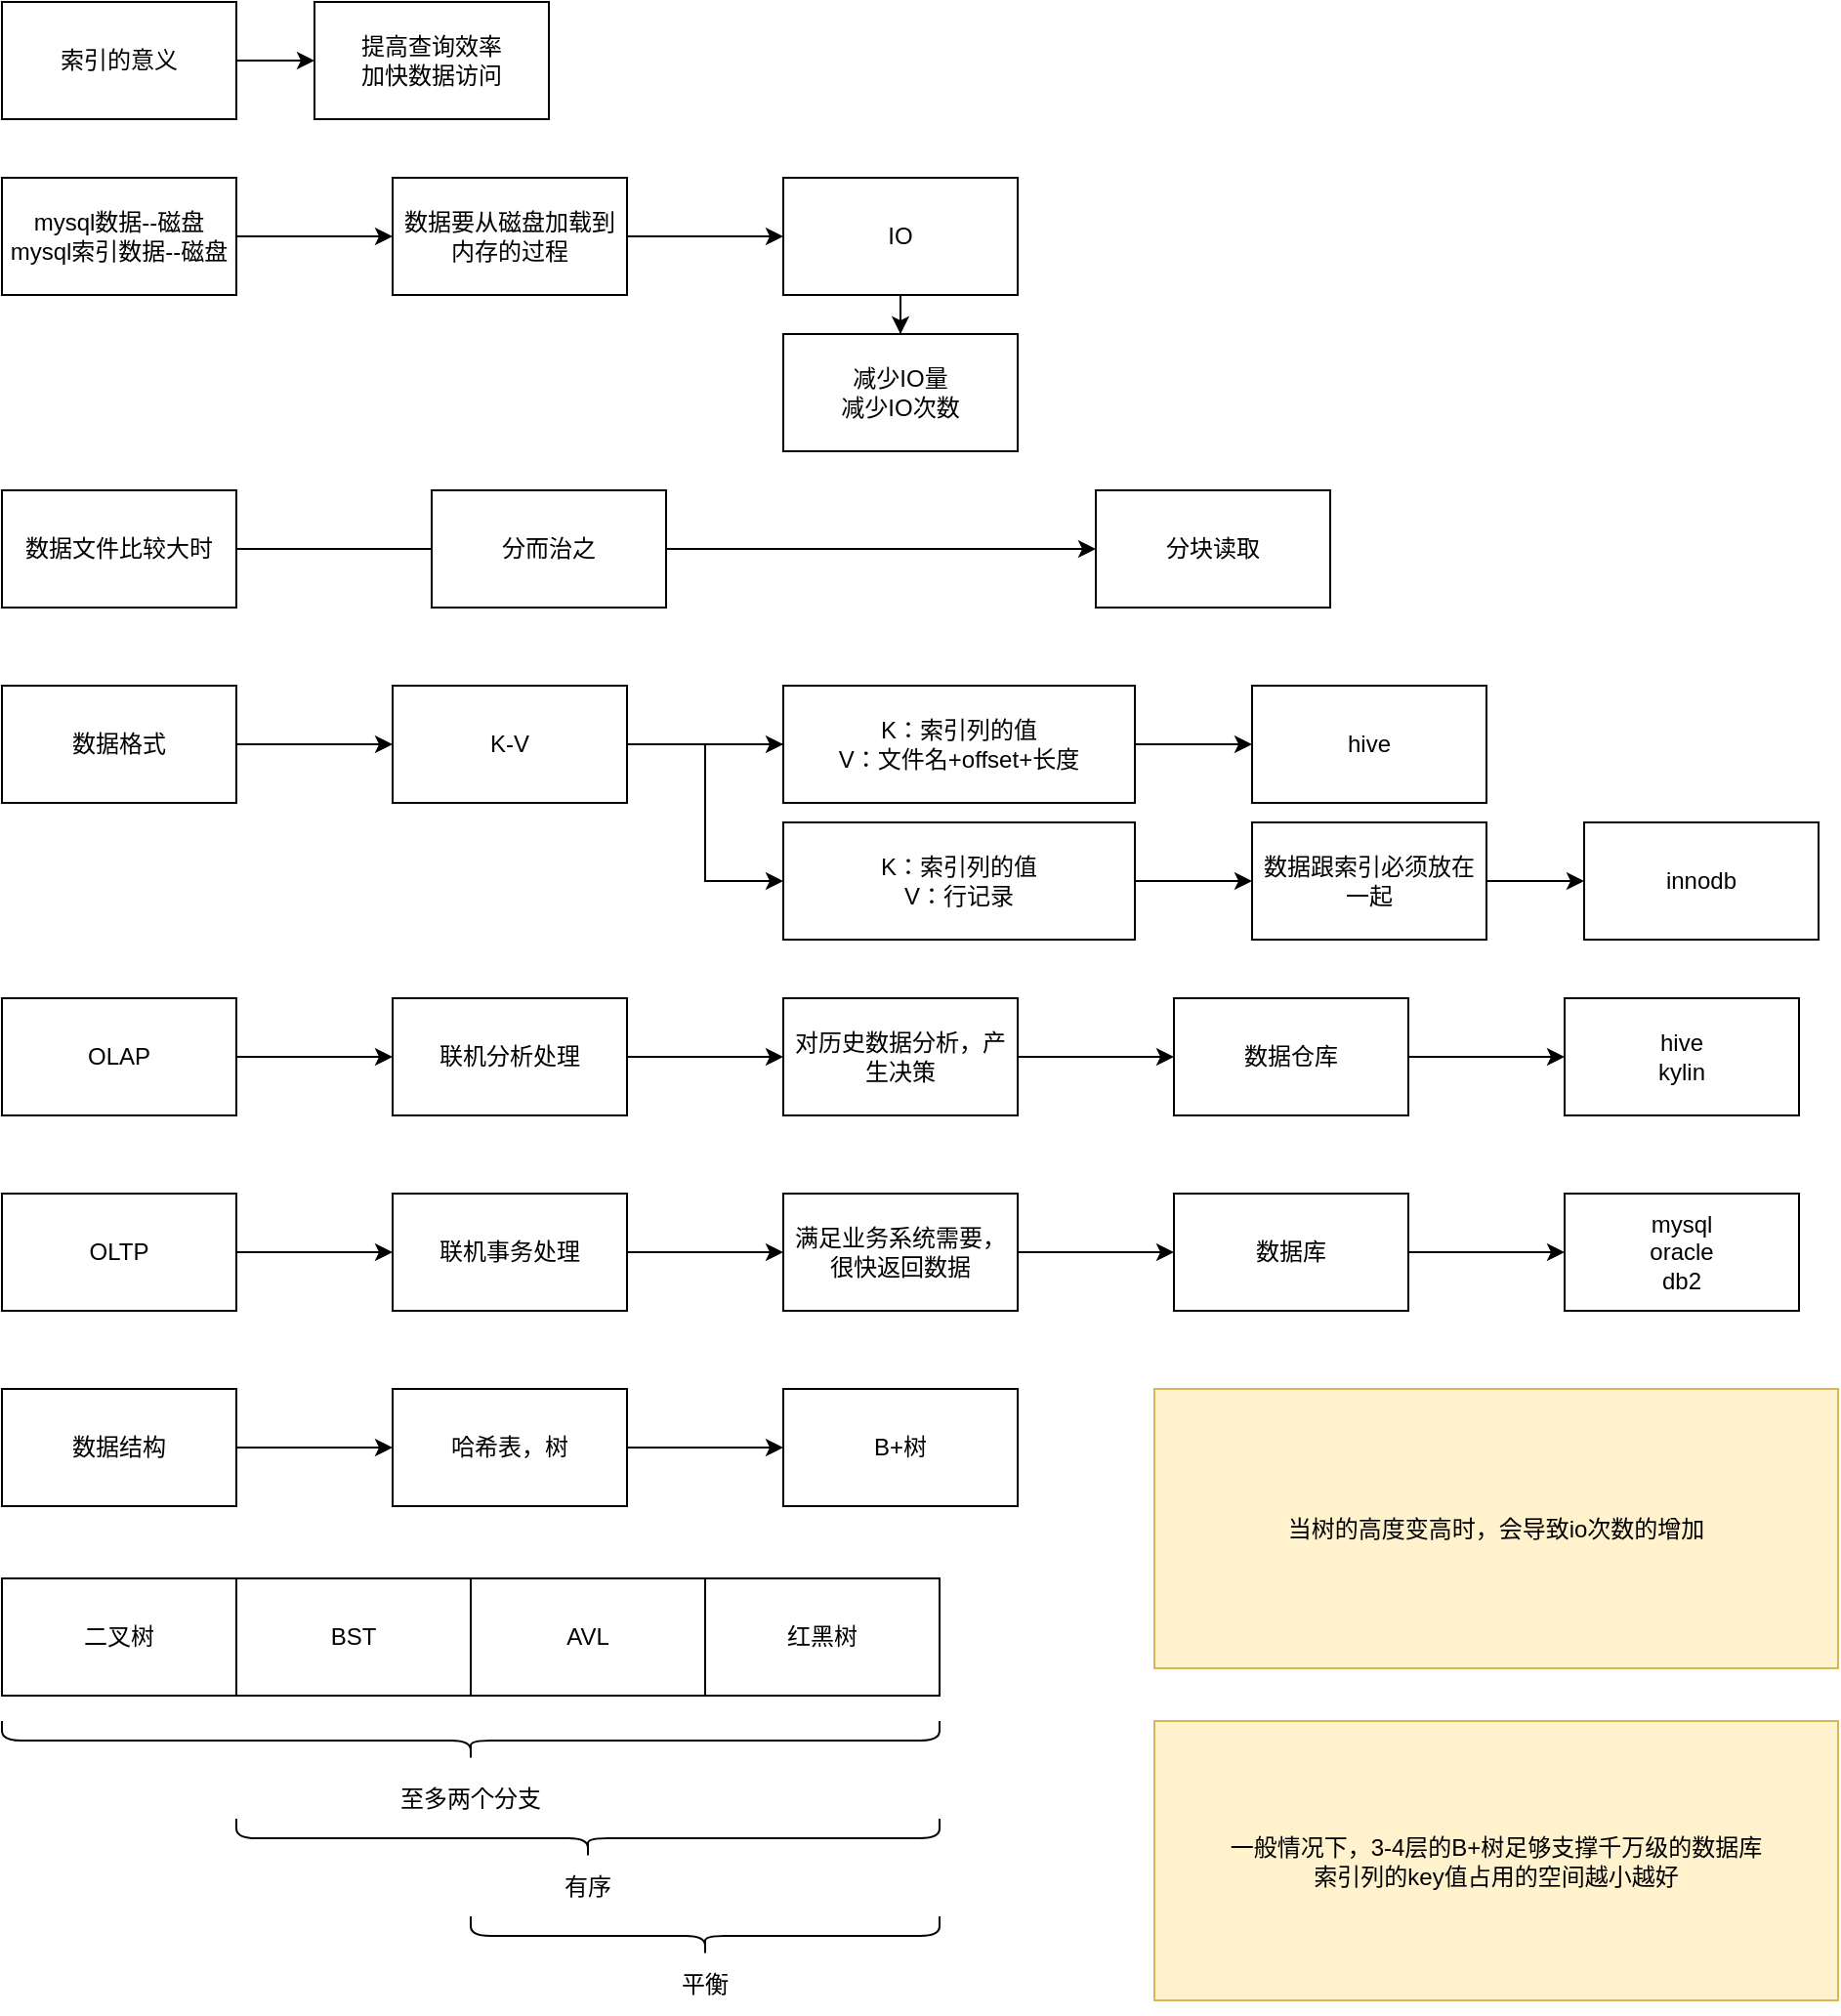 <mxfile version="21.6.8" type="github">
  <diagram name="第 1 页" id="roPZ449s8YMuSNZIOXLy">
    <mxGraphModel dx="1379" dy="759" grid="1" gridSize="10" guides="1" tooltips="1" connect="1" arrows="1" fold="1" page="1" pageScale="1" pageWidth="1169" pageHeight="1654" math="0" shadow="0">
      <root>
        <mxCell id="0" />
        <mxCell id="1" parent="0" />
        <mxCell id="3g8yhhHNEZKHd-pQMrlk-3" value="" style="edgeStyle=orthogonalEdgeStyle;rounded=0;orthogonalLoop=1;jettySize=auto;html=1;" edge="1" parent="1" source="3g8yhhHNEZKHd-pQMrlk-1" target="3g8yhhHNEZKHd-pQMrlk-2">
          <mxGeometry relative="1" as="geometry" />
        </mxCell>
        <mxCell id="3g8yhhHNEZKHd-pQMrlk-1" value="索引的意义" style="rounded=0;whiteSpace=wrap;html=1;" vertex="1" parent="1">
          <mxGeometry x="10" y="20" width="120" height="60" as="geometry" />
        </mxCell>
        <mxCell id="3g8yhhHNEZKHd-pQMrlk-2" value="提高查询效率&lt;br&gt;加快数据访问" style="rounded=0;whiteSpace=wrap;html=1;" vertex="1" parent="1">
          <mxGeometry x="170" y="20" width="120" height="60" as="geometry" />
        </mxCell>
        <mxCell id="3g8yhhHNEZKHd-pQMrlk-6" value="" style="edgeStyle=orthogonalEdgeStyle;rounded=0;orthogonalLoop=1;jettySize=auto;html=1;" edge="1" parent="1" source="3g8yhhHNEZKHd-pQMrlk-4" target="3g8yhhHNEZKHd-pQMrlk-5">
          <mxGeometry relative="1" as="geometry" />
        </mxCell>
        <mxCell id="3g8yhhHNEZKHd-pQMrlk-4" value="mysql数据--磁盘&lt;br&gt;mysql索引数据--磁盘" style="rounded=0;whiteSpace=wrap;html=1;" vertex="1" parent="1">
          <mxGeometry x="10" y="110" width="120" height="60" as="geometry" />
        </mxCell>
        <mxCell id="3g8yhhHNEZKHd-pQMrlk-8" value="" style="edgeStyle=orthogonalEdgeStyle;rounded=0;orthogonalLoop=1;jettySize=auto;html=1;" edge="1" parent="1" source="3g8yhhHNEZKHd-pQMrlk-5" target="3g8yhhHNEZKHd-pQMrlk-7">
          <mxGeometry relative="1" as="geometry" />
        </mxCell>
        <mxCell id="3g8yhhHNEZKHd-pQMrlk-5" value="数据要从磁盘加载到内存的过程" style="whiteSpace=wrap;html=1;rounded=0;" vertex="1" parent="1">
          <mxGeometry x="210" y="110" width="120" height="60" as="geometry" />
        </mxCell>
        <mxCell id="3g8yhhHNEZKHd-pQMrlk-10" value="" style="edgeStyle=orthogonalEdgeStyle;rounded=0;orthogonalLoop=1;jettySize=auto;html=1;" edge="1" parent="1" source="3g8yhhHNEZKHd-pQMrlk-7" target="3g8yhhHNEZKHd-pQMrlk-9">
          <mxGeometry relative="1" as="geometry" />
        </mxCell>
        <mxCell id="3g8yhhHNEZKHd-pQMrlk-7" value="IO" style="whiteSpace=wrap;html=1;rounded=0;" vertex="1" parent="1">
          <mxGeometry x="410" y="110" width="120" height="60" as="geometry" />
        </mxCell>
        <mxCell id="3g8yhhHNEZKHd-pQMrlk-9" value="减少IO量&lt;br&gt;减少IO次数" style="whiteSpace=wrap;html=1;rounded=0;" vertex="1" parent="1">
          <mxGeometry x="410" y="190" width="120" height="60" as="geometry" />
        </mxCell>
        <mxCell id="3g8yhhHNEZKHd-pQMrlk-13" value="" style="edgeStyle=orthogonalEdgeStyle;rounded=0;orthogonalLoop=1;jettySize=auto;html=1;" edge="1" parent="1" source="3g8yhhHNEZKHd-pQMrlk-14" target="3g8yhhHNEZKHd-pQMrlk-12">
          <mxGeometry relative="1" as="geometry" />
        </mxCell>
        <mxCell id="3g8yhhHNEZKHd-pQMrlk-11" value="数据文件比较大时" style="rounded=0;whiteSpace=wrap;html=1;" vertex="1" parent="1">
          <mxGeometry x="10" y="270" width="120" height="60" as="geometry" />
        </mxCell>
        <mxCell id="3g8yhhHNEZKHd-pQMrlk-12" value="分块读取" style="whiteSpace=wrap;html=1;rounded=0;" vertex="1" parent="1">
          <mxGeometry x="570" y="270" width="120" height="60" as="geometry" />
        </mxCell>
        <mxCell id="3g8yhhHNEZKHd-pQMrlk-14" value="分而治之" style="whiteSpace=wrap;html=1;rounded=0;" vertex="1" parent="1">
          <mxGeometry x="230" y="270" width="120" height="60" as="geometry" />
        </mxCell>
        <mxCell id="3g8yhhHNEZKHd-pQMrlk-18" value="" style="endArrow=none;html=1;rounded=0;entryX=0;entryY=0.5;entryDx=0;entryDy=0;exitX=1;exitY=0.5;exitDx=0;exitDy=0;" edge="1" parent="1" source="3g8yhhHNEZKHd-pQMrlk-11" target="3g8yhhHNEZKHd-pQMrlk-14">
          <mxGeometry width="50" height="50" relative="1" as="geometry">
            <mxPoint x="180" y="350" as="sourcePoint" />
            <mxPoint x="200" y="300" as="targetPoint" />
          </mxGeometry>
        </mxCell>
        <mxCell id="3g8yhhHNEZKHd-pQMrlk-21" value="" style="edgeStyle=orthogonalEdgeStyle;rounded=0;orthogonalLoop=1;jettySize=auto;html=1;" edge="1" parent="1" source="3g8yhhHNEZKHd-pQMrlk-19" target="3g8yhhHNEZKHd-pQMrlk-20">
          <mxGeometry relative="1" as="geometry" />
        </mxCell>
        <mxCell id="3g8yhhHNEZKHd-pQMrlk-19" value="数据格式" style="rounded=0;whiteSpace=wrap;html=1;" vertex="1" parent="1">
          <mxGeometry x="10" y="370" width="120" height="60" as="geometry" />
        </mxCell>
        <mxCell id="3g8yhhHNEZKHd-pQMrlk-23" value="" style="edgeStyle=orthogonalEdgeStyle;rounded=0;orthogonalLoop=1;jettySize=auto;html=1;" edge="1" parent="1" source="3g8yhhHNEZKHd-pQMrlk-20" target="3g8yhhHNEZKHd-pQMrlk-22">
          <mxGeometry relative="1" as="geometry" />
        </mxCell>
        <mxCell id="3g8yhhHNEZKHd-pQMrlk-20" value="K-V" style="whiteSpace=wrap;html=1;rounded=0;" vertex="1" parent="1">
          <mxGeometry x="210" y="370" width="120" height="60" as="geometry" />
        </mxCell>
        <mxCell id="3g8yhhHNEZKHd-pQMrlk-25" value="" style="edgeStyle=orthogonalEdgeStyle;rounded=0;orthogonalLoop=1;jettySize=auto;html=1;" edge="1" parent="1" source="3g8yhhHNEZKHd-pQMrlk-22" target="3g8yhhHNEZKHd-pQMrlk-24">
          <mxGeometry relative="1" as="geometry">
            <Array as="points">
              <mxPoint x="370" y="400" />
              <mxPoint x="370" y="470" />
              <mxPoint x="500" y="470" />
            </Array>
          </mxGeometry>
        </mxCell>
        <mxCell id="3g8yhhHNEZKHd-pQMrlk-43" value="" style="edgeStyle=orthogonalEdgeStyle;rounded=0;orthogonalLoop=1;jettySize=auto;html=1;" edge="1" parent="1" source="3g8yhhHNEZKHd-pQMrlk-22" target="3g8yhhHNEZKHd-pQMrlk-42">
          <mxGeometry relative="1" as="geometry" />
        </mxCell>
        <mxCell id="3g8yhhHNEZKHd-pQMrlk-22" value="K：索引列的值&lt;br&gt;V：文件名+offset+长度" style="whiteSpace=wrap;html=1;rounded=0;" vertex="1" parent="1">
          <mxGeometry x="410" y="370" width="180" height="60" as="geometry" />
        </mxCell>
        <mxCell id="3g8yhhHNEZKHd-pQMrlk-27" value="" style="edgeStyle=orthogonalEdgeStyle;rounded=0;orthogonalLoop=1;jettySize=auto;html=1;" edge="1" parent="1" source="3g8yhhHNEZKHd-pQMrlk-24" target="3g8yhhHNEZKHd-pQMrlk-26">
          <mxGeometry relative="1" as="geometry" />
        </mxCell>
        <mxCell id="3g8yhhHNEZKHd-pQMrlk-24" value="K：索引列的值&lt;br&gt;V：行记录" style="whiteSpace=wrap;html=1;rounded=0;" vertex="1" parent="1">
          <mxGeometry x="410" y="440" width="180" height="60" as="geometry" />
        </mxCell>
        <mxCell id="3g8yhhHNEZKHd-pQMrlk-29" value="" style="edgeStyle=orthogonalEdgeStyle;rounded=0;orthogonalLoop=1;jettySize=auto;html=1;" edge="1" parent="1" source="3g8yhhHNEZKHd-pQMrlk-26" target="3g8yhhHNEZKHd-pQMrlk-28">
          <mxGeometry relative="1" as="geometry" />
        </mxCell>
        <mxCell id="3g8yhhHNEZKHd-pQMrlk-26" value="数据跟索引必须放在一起" style="whiteSpace=wrap;html=1;rounded=0;" vertex="1" parent="1">
          <mxGeometry x="650" y="440" width="120" height="60" as="geometry" />
        </mxCell>
        <mxCell id="3g8yhhHNEZKHd-pQMrlk-28" value="innodb" style="whiteSpace=wrap;html=1;rounded=0;" vertex="1" parent="1">
          <mxGeometry x="820" y="440" width="120" height="60" as="geometry" />
        </mxCell>
        <mxCell id="3g8yhhHNEZKHd-pQMrlk-32" value="" style="edgeStyle=orthogonalEdgeStyle;rounded=0;orthogonalLoop=1;jettySize=auto;html=1;" edge="1" parent="1" source="3g8yhhHNEZKHd-pQMrlk-30" target="3g8yhhHNEZKHd-pQMrlk-31">
          <mxGeometry relative="1" as="geometry" />
        </mxCell>
        <mxCell id="3g8yhhHNEZKHd-pQMrlk-30" value="OLAP" style="rounded=0;whiteSpace=wrap;html=1;" vertex="1" parent="1">
          <mxGeometry x="10" y="530" width="120" height="60" as="geometry" />
        </mxCell>
        <mxCell id="3g8yhhHNEZKHd-pQMrlk-34" value="" style="edgeStyle=orthogonalEdgeStyle;rounded=0;orthogonalLoop=1;jettySize=auto;html=1;" edge="1" parent="1" source="3g8yhhHNEZKHd-pQMrlk-31" target="3g8yhhHNEZKHd-pQMrlk-33">
          <mxGeometry relative="1" as="geometry" />
        </mxCell>
        <mxCell id="3g8yhhHNEZKHd-pQMrlk-31" value="联机分析处理" style="whiteSpace=wrap;html=1;rounded=0;" vertex="1" parent="1">
          <mxGeometry x="210" y="530" width="120" height="60" as="geometry" />
        </mxCell>
        <mxCell id="3g8yhhHNEZKHd-pQMrlk-36" value="" style="edgeStyle=orthogonalEdgeStyle;rounded=0;orthogonalLoop=1;jettySize=auto;html=1;" edge="1" parent="1" source="3g8yhhHNEZKHd-pQMrlk-33" target="3g8yhhHNEZKHd-pQMrlk-35">
          <mxGeometry relative="1" as="geometry" />
        </mxCell>
        <mxCell id="3g8yhhHNEZKHd-pQMrlk-33" value="对历史数据分析，产生决策" style="whiteSpace=wrap;html=1;rounded=0;" vertex="1" parent="1">
          <mxGeometry x="410" y="530" width="120" height="60" as="geometry" />
        </mxCell>
        <mxCell id="3g8yhhHNEZKHd-pQMrlk-38" value="" style="edgeStyle=orthogonalEdgeStyle;rounded=0;orthogonalLoop=1;jettySize=auto;html=1;" edge="1" parent="1" source="3g8yhhHNEZKHd-pQMrlk-35" target="3g8yhhHNEZKHd-pQMrlk-37">
          <mxGeometry relative="1" as="geometry" />
        </mxCell>
        <mxCell id="3g8yhhHNEZKHd-pQMrlk-35" value="数据仓库" style="whiteSpace=wrap;html=1;rounded=0;" vertex="1" parent="1">
          <mxGeometry x="610" y="530" width="120" height="60" as="geometry" />
        </mxCell>
        <mxCell id="3g8yhhHNEZKHd-pQMrlk-37" value="hive&lt;br&gt;kylin" style="whiteSpace=wrap;html=1;rounded=0;" vertex="1" parent="1">
          <mxGeometry x="810" y="530" width="120" height="60" as="geometry" />
        </mxCell>
        <mxCell id="3g8yhhHNEZKHd-pQMrlk-41" value="" style="edgeStyle=orthogonalEdgeStyle;rounded=0;orthogonalLoop=1;jettySize=auto;html=1;" edge="1" parent="1" source="3g8yhhHNEZKHd-pQMrlk-39" target="3g8yhhHNEZKHd-pQMrlk-40">
          <mxGeometry relative="1" as="geometry" />
        </mxCell>
        <mxCell id="3g8yhhHNEZKHd-pQMrlk-39" value="OLTP" style="rounded=0;whiteSpace=wrap;html=1;" vertex="1" parent="1">
          <mxGeometry x="10" y="630" width="120" height="60" as="geometry" />
        </mxCell>
        <mxCell id="3g8yhhHNEZKHd-pQMrlk-45" value="" style="edgeStyle=orthogonalEdgeStyle;rounded=0;orthogonalLoop=1;jettySize=auto;html=1;" edge="1" parent="1" source="3g8yhhHNEZKHd-pQMrlk-40" target="3g8yhhHNEZKHd-pQMrlk-44">
          <mxGeometry relative="1" as="geometry" />
        </mxCell>
        <mxCell id="3g8yhhHNEZKHd-pQMrlk-40" value="联机事务处理" style="whiteSpace=wrap;html=1;rounded=0;" vertex="1" parent="1">
          <mxGeometry x="210" y="630" width="120" height="60" as="geometry" />
        </mxCell>
        <mxCell id="3g8yhhHNEZKHd-pQMrlk-42" value="hive" style="whiteSpace=wrap;html=1;rounded=0;" vertex="1" parent="1">
          <mxGeometry x="650" y="370" width="120" height="60" as="geometry" />
        </mxCell>
        <mxCell id="3g8yhhHNEZKHd-pQMrlk-47" value="" style="edgeStyle=orthogonalEdgeStyle;rounded=0;orthogonalLoop=1;jettySize=auto;html=1;" edge="1" parent="1" source="3g8yhhHNEZKHd-pQMrlk-44" target="3g8yhhHNEZKHd-pQMrlk-46">
          <mxGeometry relative="1" as="geometry" />
        </mxCell>
        <mxCell id="3g8yhhHNEZKHd-pQMrlk-44" value="满足业务系统需要，很快返回数据" style="whiteSpace=wrap;html=1;rounded=0;" vertex="1" parent="1">
          <mxGeometry x="410" y="630" width="120" height="60" as="geometry" />
        </mxCell>
        <mxCell id="3g8yhhHNEZKHd-pQMrlk-49" value="" style="edgeStyle=orthogonalEdgeStyle;rounded=0;orthogonalLoop=1;jettySize=auto;html=1;" edge="1" parent="1" source="3g8yhhHNEZKHd-pQMrlk-46" target="3g8yhhHNEZKHd-pQMrlk-48">
          <mxGeometry relative="1" as="geometry" />
        </mxCell>
        <mxCell id="3g8yhhHNEZKHd-pQMrlk-46" value="数据库" style="whiteSpace=wrap;html=1;rounded=0;" vertex="1" parent="1">
          <mxGeometry x="610" y="630" width="120" height="60" as="geometry" />
        </mxCell>
        <mxCell id="3g8yhhHNEZKHd-pQMrlk-48" value="mysql&lt;br&gt;oracle&lt;br&gt;db2" style="whiteSpace=wrap;html=1;rounded=0;" vertex="1" parent="1">
          <mxGeometry x="810" y="630" width="120" height="60" as="geometry" />
        </mxCell>
        <mxCell id="3g8yhhHNEZKHd-pQMrlk-52" value="" style="edgeStyle=orthogonalEdgeStyle;rounded=0;orthogonalLoop=1;jettySize=auto;html=1;" edge="1" parent="1" source="3g8yhhHNEZKHd-pQMrlk-50" target="3g8yhhHNEZKHd-pQMrlk-51">
          <mxGeometry relative="1" as="geometry" />
        </mxCell>
        <mxCell id="3g8yhhHNEZKHd-pQMrlk-50" value="数据结构" style="rounded=0;whiteSpace=wrap;html=1;" vertex="1" parent="1">
          <mxGeometry x="10" y="730" width="120" height="60" as="geometry" />
        </mxCell>
        <mxCell id="3g8yhhHNEZKHd-pQMrlk-54" value="" style="edgeStyle=orthogonalEdgeStyle;rounded=0;orthogonalLoop=1;jettySize=auto;html=1;" edge="1" parent="1" source="3g8yhhHNEZKHd-pQMrlk-51" target="3g8yhhHNEZKHd-pQMrlk-53">
          <mxGeometry relative="1" as="geometry" />
        </mxCell>
        <mxCell id="3g8yhhHNEZKHd-pQMrlk-51" value="哈希表，树" style="whiteSpace=wrap;html=1;rounded=0;" vertex="1" parent="1">
          <mxGeometry x="210" y="730" width="120" height="60" as="geometry" />
        </mxCell>
        <mxCell id="3g8yhhHNEZKHd-pQMrlk-53" value="B+树" style="whiteSpace=wrap;html=1;rounded=0;" vertex="1" parent="1">
          <mxGeometry x="410" y="730" width="120" height="60" as="geometry" />
        </mxCell>
        <mxCell id="3g8yhhHNEZKHd-pQMrlk-55" value="二叉树" style="rounded=0;whiteSpace=wrap;html=1;" vertex="1" parent="1">
          <mxGeometry x="10" y="827" width="120" height="60" as="geometry" />
        </mxCell>
        <mxCell id="3g8yhhHNEZKHd-pQMrlk-57" value="BST" style="rounded=0;whiteSpace=wrap;html=1;" vertex="1" parent="1">
          <mxGeometry x="130" y="827" width="120" height="60" as="geometry" />
        </mxCell>
        <mxCell id="3g8yhhHNEZKHd-pQMrlk-58" value="AVL" style="rounded=0;whiteSpace=wrap;html=1;" vertex="1" parent="1">
          <mxGeometry x="250" y="827" width="120" height="60" as="geometry" />
        </mxCell>
        <mxCell id="3g8yhhHNEZKHd-pQMrlk-59" value="红黑树" style="rounded=0;whiteSpace=wrap;html=1;" vertex="1" parent="1">
          <mxGeometry x="370" y="827" width="120" height="60" as="geometry" />
        </mxCell>
        <mxCell id="3g8yhhHNEZKHd-pQMrlk-60" value="" style="shape=curlyBracket;whiteSpace=wrap;html=1;rounded=1;labelPosition=left;verticalLabelPosition=middle;align=right;verticalAlign=middle;rotation=-90;" vertex="1" parent="1">
          <mxGeometry x="240" y="670" width="20" height="480" as="geometry" />
        </mxCell>
        <mxCell id="3g8yhhHNEZKHd-pQMrlk-62" value="至多两个分支" style="text;html=1;strokeColor=none;fillColor=none;align=center;verticalAlign=middle;whiteSpace=wrap;rounded=0;" vertex="1" parent="1">
          <mxGeometry x="195" y="920" width="110" height="40" as="geometry" />
        </mxCell>
        <mxCell id="3g8yhhHNEZKHd-pQMrlk-63" value="" style="shape=curlyBracket;whiteSpace=wrap;html=1;rounded=1;labelPosition=left;verticalLabelPosition=middle;align=right;verticalAlign=middle;rotation=-90;" vertex="1" parent="1">
          <mxGeometry x="300" y="780" width="20" height="360" as="geometry" />
        </mxCell>
        <mxCell id="3g8yhhHNEZKHd-pQMrlk-64" value="有序" style="text;html=1;strokeColor=none;fillColor=none;align=center;verticalAlign=middle;whiteSpace=wrap;rounded=0;" vertex="1" parent="1">
          <mxGeometry x="280" y="970" width="60" height="30" as="geometry" />
        </mxCell>
        <mxCell id="3g8yhhHNEZKHd-pQMrlk-65" value="" style="shape=curlyBracket;whiteSpace=wrap;html=1;rounded=1;labelPosition=left;verticalLabelPosition=middle;align=right;verticalAlign=middle;rotation=-90;" vertex="1" parent="1">
          <mxGeometry x="360" y="890" width="20" height="240" as="geometry" />
        </mxCell>
        <mxCell id="3g8yhhHNEZKHd-pQMrlk-66" value="平衡" style="text;html=1;strokeColor=none;fillColor=none;align=center;verticalAlign=middle;whiteSpace=wrap;rounded=0;" vertex="1" parent="1">
          <mxGeometry x="340" y="1020" width="60" height="30" as="geometry" />
        </mxCell>
        <mxCell id="3g8yhhHNEZKHd-pQMrlk-67" value="当树的高度变高时，会导致io次数的增加" style="rounded=0;whiteSpace=wrap;html=1;fillColor=#fff2cc;strokeColor=#d6b656;" vertex="1" parent="1">
          <mxGeometry x="600" y="730" width="350" height="143" as="geometry" />
        </mxCell>
        <mxCell id="3g8yhhHNEZKHd-pQMrlk-68" value="一般情况下，3-4层的B+树足够支撑千万级的数据库&lt;br&gt;索引列的key值占用的空间越小越好" style="rounded=0;whiteSpace=wrap;html=1;fillColor=#fff2cc;strokeColor=#d6b656;" vertex="1" parent="1">
          <mxGeometry x="600" y="900" width="350" height="143" as="geometry" />
        </mxCell>
      </root>
    </mxGraphModel>
  </diagram>
</mxfile>
